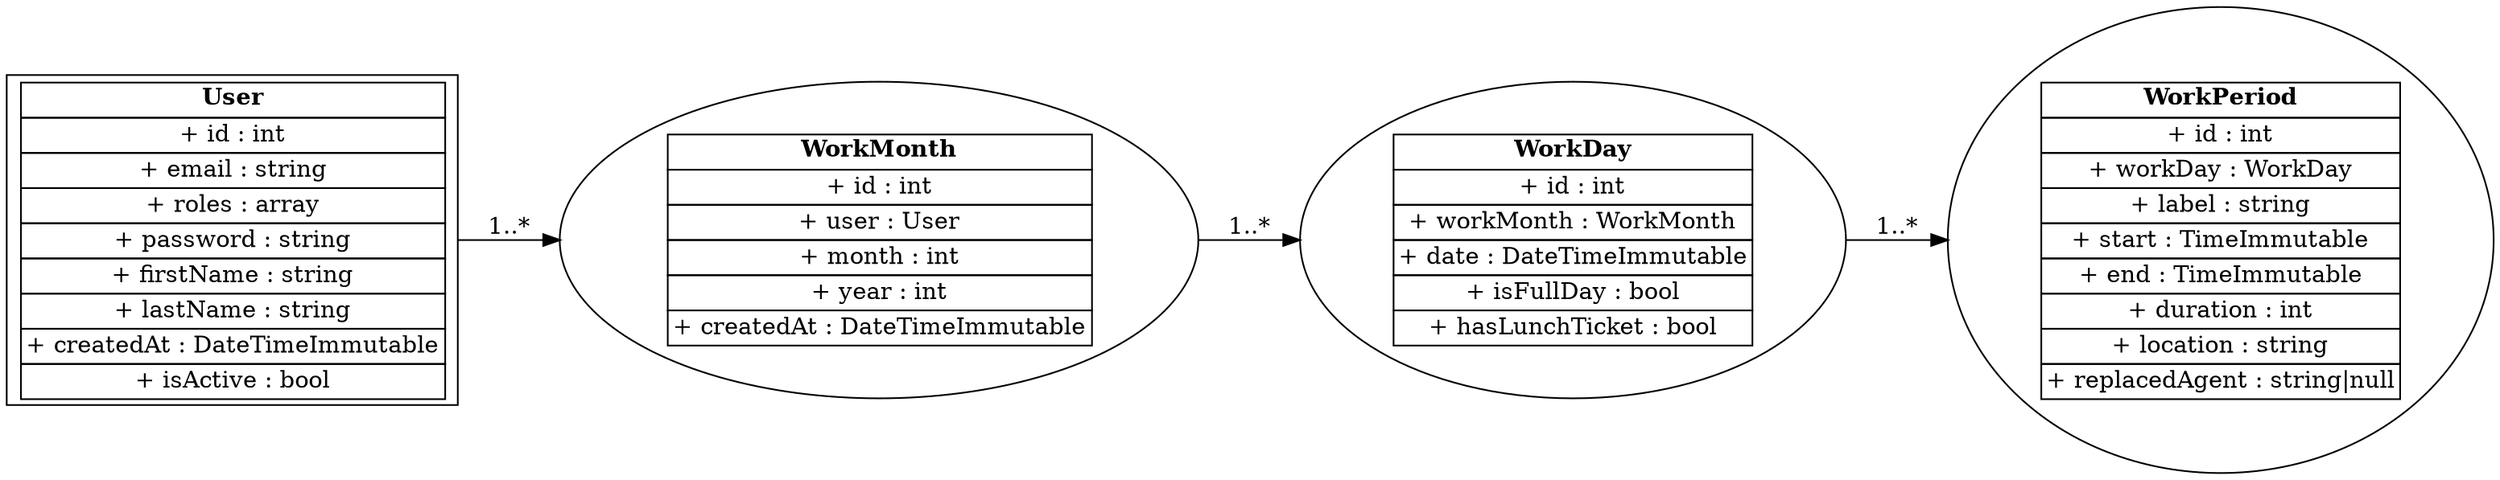 // UML - TimeBoard
digraph {
	fontsize=12 rankdir=LR
	User [label=<<TABLE BORDER="0" CELLBORDER="1" CELLSPACING="0">
<TR><TD COLSPAN="2"><B>User</B></TD></TR>
<TR><TD>+ id : int</TD></TR>
<TR><TD>+ email : string</TD></TR>
<TR><TD>+ roles : array</TD></TR>
<TR><TD>+ password : string</TD></TR>
<TR><TD>+ firstName : string</TD></TR>
<TR><TD>+ lastName : string</TD></TR>
<TR><TD>+ createdAt : DateTimeImmutable</TD></TR>
<TR><TD>+ isActive : bool</TD></TR>
</TABLE>> shape=record]
	WorkMonth [label=<<TABLE BORDER="0" CELLBORDER="1" CELLSPACING="0">
<TR><TD COLSPAN="2"><B>WorkMonth</B></TD></TR>
<TR><TD>+ id : int</TD></TR>
<TR><TD>+ user : User</TD></TR>
<TR><TD>+ month : int</TD></TR>
<TR><TD>+ year : int</TD></TR>
<TR><TD>+ createdAt : DateTimeImmutable</TD></TR>
</TABLE>>]
	WorkDay [label=<<TABLE BORDER="0" CELLBORDER="1" CELLSPACING="0">
<TR><TD COLSPAN="2"><B>WorkDay</B></TD></TR>
<TR><TD>+ id : int</TD></TR>
<TR><TD>+ workMonth : WorkMonth</TD></TR>
<TR><TD>+ date : DateTimeImmutable</TD></TR>
<TR><TD>+ isFullDay : bool</TD></TR>
<TR><TD>+ hasLunchTicket : bool</TD></TR>
</TABLE>>]
	WorkPeriod [label=<<TABLE BORDER="0" CELLBORDER="1" CELLSPACING="0">
<TR><TD COLSPAN="2"><B>WorkPeriod</B></TD></TR>
<TR><TD>+ id : int</TD></TR>
<TR><TD>+ workDay : WorkDay</TD></TR>
<TR><TD>+ label : string</TD></TR>
<TR><TD>+ start : TimeImmutable</TD></TR>
<TR><TD>+ end : TimeImmutable</TD></TR>
<TR><TD>+ duration : int</TD></TR>
<TR><TD>+ location : string</TD></TR>
<TR><TD>+ replacedAgent : string|null</TD></TR>
</TABLE>>]
	User -> WorkMonth [label="1..*"]
	WorkMonth -> WorkDay [label="1..*"]
	WorkDay -> WorkPeriod [label="1..*"]
}
